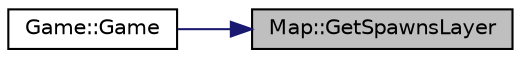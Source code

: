 digraph "Map::GetSpawnsLayer"
{
 // LATEX_PDF_SIZE
  bgcolor="transparent";
  edge [fontname="Helvetica",fontsize="10",labelfontname="Helvetica",labelfontsize="10"];
  node [fontname="Helvetica",fontsize="10",shape=record];
  rankdir="RL";
  Node1 [label="Map::GetSpawnsLayer",height=0.2,width=0.4,color="black", fillcolor="grey75", style="filled", fontcolor="black",tooltip="Retourne spawnsLayers."];
  Node1 -> Node2 [dir="back",color="midnightblue",fontsize="10",style="solid",fontname="Helvetica"];
  Node2 [label="Game::Game",height=0.2,width=0.4,color="black",URL="$classGame.html#ad59df6562a58a614fda24622d3715b65",tooltip=" "];
}
